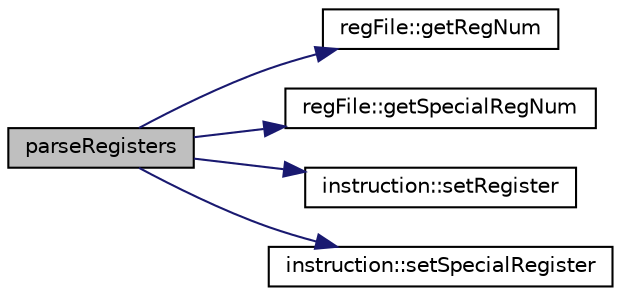 digraph G
{
  edge [fontname="Helvetica",fontsize="10",labelfontname="Helvetica",labelfontsize="10"];
  node [fontname="Helvetica",fontsize="10",shape=record];
  rankdir=LR;
  Node1 [label="parseRegisters",height=0.2,width=0.4,color="black", fillcolor="grey75", style="filled" fontcolor="black"];
  Node1 -> Node2 [color="midnightblue",fontsize="10",style="solid",fontname="Helvetica"];
  Node2 [label="regFile::getRegNum",height=0.2,width=0.4,color="black", fillcolor="white", style="filled",URL="$classregFile.html#a8e27b1edd7cbb6d8820a73fb1d7d8c71"];
  Node1 -> Node3 [color="midnightblue",fontsize="10",style="solid",fontname="Helvetica"];
  Node3 [label="regFile::getSpecialRegNum",height=0.2,width=0.4,color="black", fillcolor="white", style="filled",URL="$classregFile.html#aa00f4bf6c12df40865e52c6ea1f040be"];
  Node1 -> Node4 [color="midnightblue",fontsize="10",style="solid",fontname="Helvetica"];
  Node4 [label="instruction::setRegister",height=0.2,width=0.4,color="black", fillcolor="white", style="filled",URL="$classinstruction.html#a456de8aa26ff79d2b7cd203f7c59f2cb"];
  Node1 -> Node5 [color="midnightblue",fontsize="10",style="solid",fontname="Helvetica"];
  Node5 [label="instruction::setSpecialRegister",height=0.2,width=0.4,color="black", fillcolor="white", style="filled",URL="$classinstruction.html#ae171d8892a0c330d2fa475346e321724"];
}
